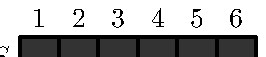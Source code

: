 input TEX;

vardef texlabel@#(expr strname, pos) text p =
	label@#(TEX(strname), pos) p
enddef;

vardef mathlabel@#(expr strname, pos) text p =
	label@#(TEX("$" & strname & "$"), pos) p
enddef;

% A start at 1
vardef push_stack(suffix A)(expr ele) :=
	save tmp;
	numeric tmp;
	tmp := A.len;
	if tmp < A.max_len:
		tmp := tmp + 1;
		A.len := tmp;
		A[tmp] := ele;
	fi;
enddef;

vardef pop_stack(suffix A) :=
	save tmp;
	numeric tmp;
	tmp := A.len;
	if tmp > 0:
		tmp := tmp - 1;
		A.len := tmp;
	fi;
enddef;

vardef img_stack(suffix A) :=
image(
	numeric gsize;
	gsize := .5cm;

	save len;
	numeric len;
	len := A.len;

	path pelement;
	pelement := unitsquare shifted(-0.5,-0.5) scaled gsize;
	mathlabel("S", (0,0));
	mathlabel.rt("S.top = " & decimal(len), (len, -2) scaled gsize);
	drawarrow ((len+0.5, -1.4)--(len+0.5,-0.6)) scaled gsize;
	for i = 1 upto A.max_len:
		pair elepos, idxpos;
		elepos := (i, 0) scaled gsize;
		idxpos := (i, 1) scaled gsize;
		color bkcolor;
		if i > len:
			bkcolor := 0.2 white;
		else:
			bkcolor := 0.8 white;
		fi;
		fill (pelement shifted elepos) withcolor bkcolor;
		draw (pelement shifted elepos) withcolor black withpen (pencircle scaled 0.1 scaled gsize);

		if i <= len:
			mathlabel(decimal(A[i]), elepos);
		fi;

		mathlabel(decimal(i), idxpos);
	endfor;
)
enddef;

vardef imgTenOneOne(expr idx) :=
image(
	numeric A[];
	numeric A.len, A.max_len;
	A.len := 0;	% data length
	A.max_len := 6;	% container length

	numeric cnt;
	cnt := 1;

	if idx = cnt:
		draw img_stack(A);
	fi;
	cnt := cnt + 1;

	push_stack(A)(4);

	if idx = cnt:
		draw img_stack(A);
	fi;
	cnt := cnt + 1;

	push_stack(A)(1);

	if idx = cnt:
		draw img_stack(A);
	fi;
	cnt := cnt + 1;

	push_stack(A)(3);

	if idx = cnt:
		draw img_stack(A);
	fi;
	cnt := cnt + 1;

	pop_stack(A);

	if idx = cnt:
		draw img_stack(A);
	fi;
	cnt := cnt + 1;

	push_stack(A)(8);

	if idx = cnt:
		draw img_stack(A);
	fi;
	cnt := cnt + 1;

	pop_stack(A);

	if idx = cnt:
		draw img_stack(A);
	fi;
	cnt := cnt + 1;
)
enddef;

beginfig(1);
	draw imgTenOneOne(1);
endfig;

beginfig(2);
	draw imgTenOneOne(2);
endfig;

beginfig(3);
	draw imgTenOneOne(3);
endfig;

beginfig(4);
	draw imgTenOneOne(4);
endfig;

beginfig(5);
	draw imgTenOneOne(5);
endfig;

beginfig(6);
	draw imgTenOneOne(6);
endfig;

beginfig(7);
	draw imgTenOneOne(7);
endfig;

end;
